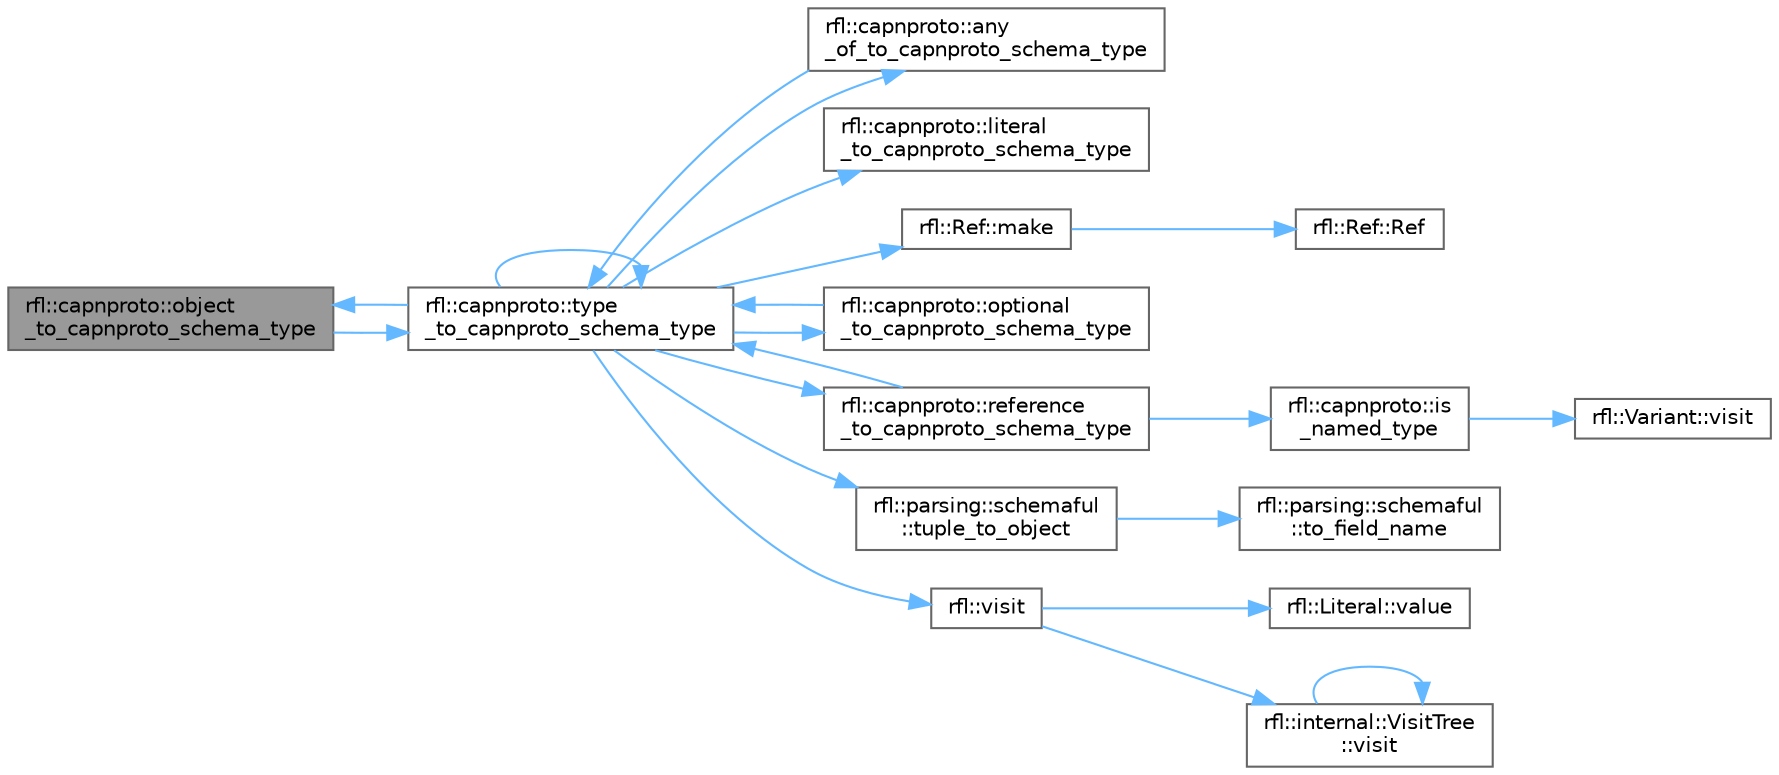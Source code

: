 digraph "rfl::capnproto::object_to_capnproto_schema_type"
{
 // LATEX_PDF_SIZE
  bgcolor="transparent";
  edge [fontname=Helvetica,fontsize=10,labelfontname=Helvetica,labelfontsize=10];
  node [fontname=Helvetica,fontsize=10,shape=box,height=0.2,width=0.4];
  rankdir="LR";
  Node1 [id="Node000001",label="rfl::capnproto::object\l_to_capnproto_schema_type",height=0.2,width=0.4,color="gray40", fillcolor="grey60", style="filled", fontcolor="black",tooltip=" "];
  Node1 -> Node2 [id="edge21_Node000001_Node000002",color="steelblue1",style="solid",tooltip=" "];
  Node2 [id="Node000002",label="rfl::capnproto::type\l_to_capnproto_schema_type",height=0.2,width=0.4,color="grey40", fillcolor="white", style="filled",URL="$namespacerfl_1_1capnproto.html#a04c67ec22645693c6c2da6d6bf85ee4a",tooltip=" "];
  Node2 -> Node3 [id="edge22_Node000002_Node000003",color="steelblue1",style="solid",tooltip=" "];
  Node3 [id="Node000003",label="rfl::capnproto::any\l_of_to_capnproto_schema_type",height=0.2,width=0.4,color="grey40", fillcolor="white", style="filled",URL="$namespacerfl_1_1capnproto.html#a0cea0c776a325d655053014b4c3a287a",tooltip=" "];
  Node3 -> Node2 [id="edge23_Node000003_Node000002",color="steelblue1",style="solid",tooltip=" "];
  Node2 -> Node4 [id="edge24_Node000002_Node000004",color="steelblue1",style="solid",tooltip=" "];
  Node4 [id="Node000004",label="rfl::capnproto::literal\l_to_capnproto_schema_type",height=0.2,width=0.4,color="grey40", fillcolor="white", style="filled",URL="$namespacerfl_1_1capnproto.html#a2619f695eec2e7e118f5d4f7a3582606",tooltip=" "];
  Node2 -> Node5 [id="edge25_Node000002_Node000005",color="steelblue1",style="solid",tooltip=" "];
  Node5 [id="Node000005",label="rfl::Ref::make",height=0.2,width=0.4,color="grey40", fillcolor="white", style="filled",URL="$classrfl_1_1_ref.html#a1501cd0fd114b2dd113fb3abe974275d",tooltip=" "];
  Node5 -> Node6 [id="edge26_Node000005_Node000006",color="steelblue1",style="solid",tooltip=" "];
  Node6 [id="Node000006",label="rfl::Ref::Ref",height=0.2,width=0.4,color="grey40", fillcolor="white", style="filled",URL="$classrfl_1_1_ref.html#a157d7b0b3b1bc2b0833c0843bf056d04",tooltip=" "];
  Node2 -> Node1 [id="edge27_Node000002_Node000001",color="steelblue1",style="solid",tooltip=" "];
  Node2 -> Node7 [id="edge28_Node000002_Node000007",color="steelblue1",style="solid",tooltip=" "];
  Node7 [id="Node000007",label="rfl::capnproto::optional\l_to_capnproto_schema_type",height=0.2,width=0.4,color="grey40", fillcolor="white", style="filled",URL="$namespacerfl_1_1capnproto.html#a843c43f35f385a51097cbe50037578c7",tooltip=" "];
  Node7 -> Node2 [id="edge29_Node000007_Node000002",color="steelblue1",style="solid",tooltip=" "];
  Node2 -> Node8 [id="edge30_Node000002_Node000008",color="steelblue1",style="solid",tooltip=" "];
  Node8 [id="Node000008",label="rfl::capnproto::reference\l_to_capnproto_schema_type",height=0.2,width=0.4,color="grey40", fillcolor="white", style="filled",URL="$namespacerfl_1_1capnproto.html#aedb13dd4d1ce517b44388b0019a2209d",tooltip=" "];
  Node8 -> Node9 [id="edge31_Node000008_Node000009",color="steelblue1",style="solid",tooltip=" "];
  Node9 [id="Node000009",label="rfl::capnproto::is\l_named_type",height=0.2,width=0.4,color="grey40", fillcolor="white", style="filled",URL="$namespacerfl_1_1capnproto.html#a49ee00ccfdc2befe7c7f29a2f42e6a9c",tooltip=" "];
  Node9 -> Node10 [id="edge32_Node000009_Node000010",color="steelblue1",style="solid",tooltip=" "];
  Node10 [id="Node000010",label="rfl::Variant::visit",height=0.2,width=0.4,color="grey40", fillcolor="white", style="filled",URL="$classrfl_1_1_variant.html#ac3b3ce4b10d7ae00df4474bc78f64f6b",tooltip=" "];
  Node8 -> Node2 [id="edge33_Node000008_Node000002",color="steelblue1",style="solid",tooltip=" "];
  Node2 -> Node11 [id="edge34_Node000002_Node000011",color="steelblue1",style="solid",tooltip=" "];
  Node11 [id="Node000011",label="rfl::parsing::schemaful\l::tuple_to_object",height=0.2,width=0.4,color="grey40", fillcolor="white", style="filled",URL="$namespacerfl_1_1parsing_1_1schemaful.html#a5b412f7002391ba449648c30b115d142",tooltip=" "];
  Node11 -> Node12 [id="edge35_Node000011_Node000012",color="steelblue1",style="solid",tooltip=" "];
  Node12 [id="Node000012",label="rfl::parsing::schemaful\l::to_field_name",height=0.2,width=0.4,color="grey40", fillcolor="white", style="filled",URL="$namespacerfl_1_1parsing_1_1schemaful.html#a637e665897ba12ed046a7c21720158f4",tooltip=" "];
  Node2 -> Node2 [id="edge36_Node000002_Node000002",color="steelblue1",style="solid",tooltip=" "];
  Node2 -> Node13 [id="edge37_Node000002_Node000013",color="steelblue1",style="solid",tooltip=" "];
  Node13 [id="Node000013",label="rfl::visit",height=0.2,width=0.4,color="grey40", fillcolor="white", style="filled",URL="$namespacerfl.html#ab818223fa1c483a720a5004db13c118b",tooltip=" "];
  Node13 -> Node14 [id="edge38_Node000013_Node000014",color="steelblue1",style="solid",tooltip=" "];
  Node14 [id="Node000014",label="rfl::Literal::value",height=0.2,width=0.4,color="grey40", fillcolor="white", style="filled",URL="$classrfl_1_1_literal.html#a12e1ef9245686c82fd03d9488a06249e",tooltip="Returns the value actually contained in the Literal."];
  Node13 -> Node15 [id="edge39_Node000013_Node000015",color="steelblue1",style="solid",tooltip=" "];
  Node15 [id="Node000015",label="rfl::internal::VisitTree\l::visit",height=0.2,width=0.4,color="grey40", fillcolor="white", style="filled",URL="$structrfl_1_1internal_1_1_visit_tree.html#a0f788884e011cf44fa9ed4f9b80d1bd8",tooltip="Evaluates a visitor pattern using a tree-like structure."];
  Node15 -> Node15 [id="edge40_Node000015_Node000015",color="steelblue1",style="solid",tooltip=" "];
}
